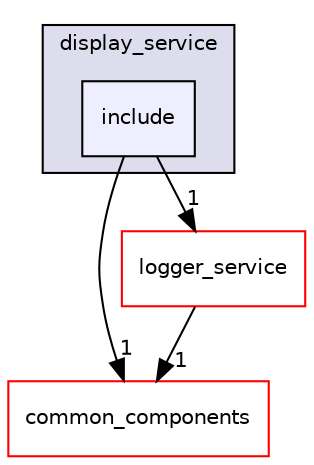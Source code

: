 digraph "components/display_service/include" {
  compound=true
  node [ fontsize="10", fontname="Helvetica"];
  edge [ labelfontsize="10", labelfontname="Helvetica"];
  subgraph clusterdir_7e9c4f7e394755ea1e87af0b7158d055 {
    graph [ bgcolor="#ddddee", pencolor="black", label="display_service" fontname="Helvetica", fontsize="10", URL="dir_7e9c4f7e394755ea1e87af0b7158d055.html"]
  dir_c8e978fd5363f153769dff05bfdc6153 [shape=box, label="include", style="filled", fillcolor="#eeeeff", pencolor="black", URL="dir_c8e978fd5363f153769dff05bfdc6153.html"];
  }
  dir_0971f42274b269b591d074f289887a6a [shape=box label="common_components" fillcolor="white" style="filled" color="red" URL="dir_0971f42274b269b591d074f289887a6a.html"];
  dir_0cece418d453858bbe77e468de98adc6 [shape=box label="logger_service" fillcolor="white" style="filled" color="red" URL="dir_0cece418d453858bbe77e468de98adc6.html"];
  dir_c8e978fd5363f153769dff05bfdc6153->dir_0971f42274b269b591d074f289887a6a [headlabel="1", labeldistance=1.5 headhref="dir_000066_000039.html"];
  dir_c8e978fd5363f153769dff05bfdc6153->dir_0cece418d453858bbe77e468de98adc6 [headlabel="1", labeldistance=1.5 headhref="dir_000066_000043.html"];
  dir_0cece418d453858bbe77e468de98adc6->dir_0971f42274b269b591d074f289887a6a [headlabel="1", labeldistance=1.5 headhref="dir_000043_000039.html"];
}
